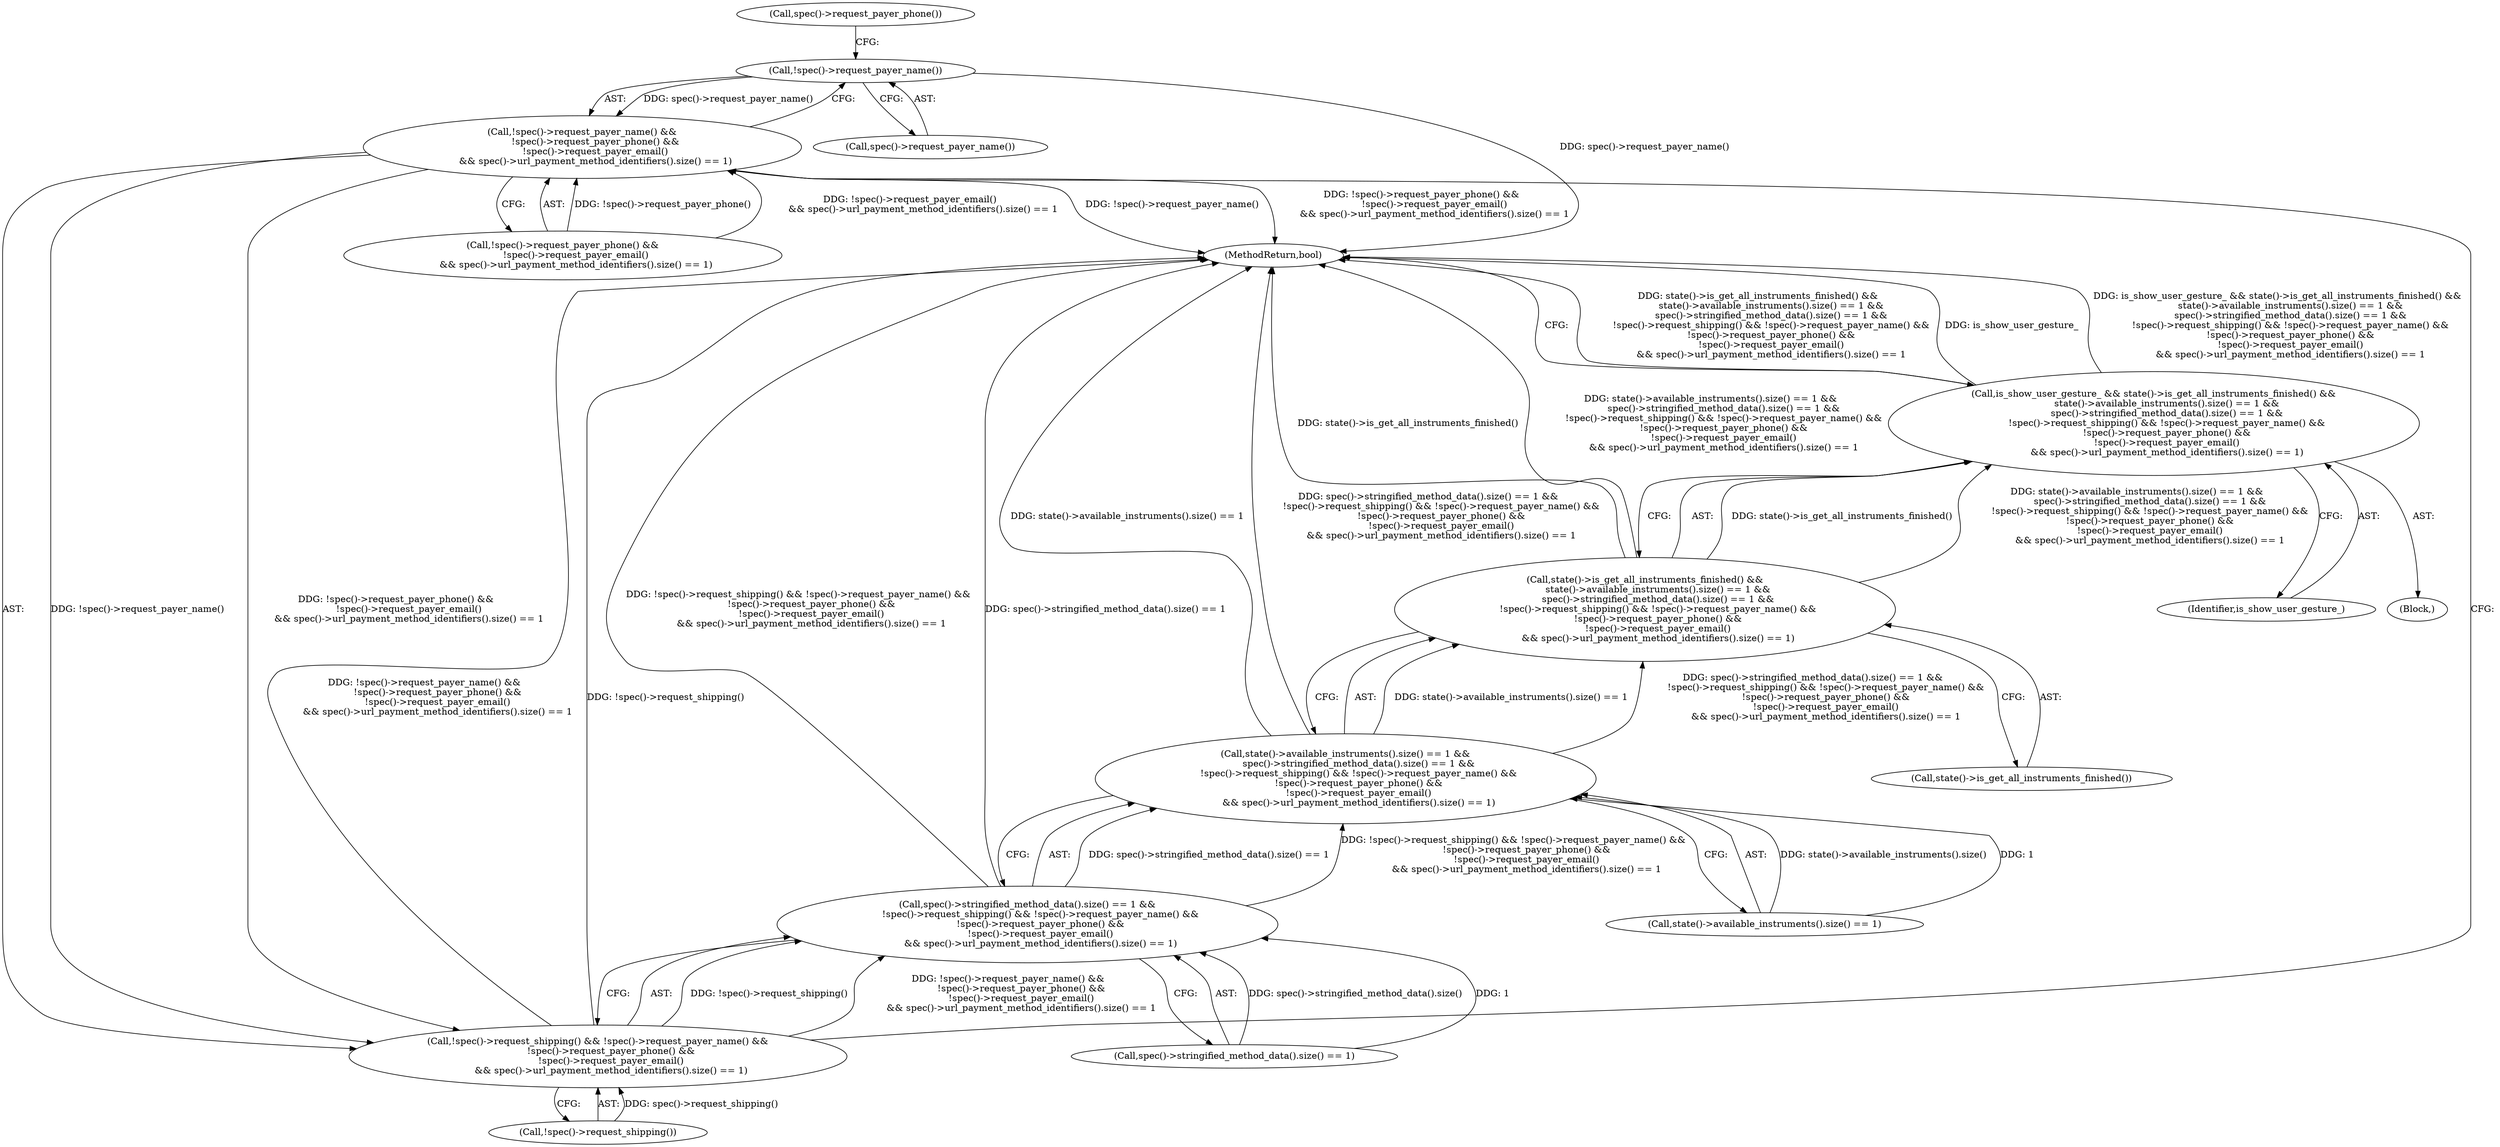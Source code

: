digraph "1_Chrome_2706470a422dec8f4ae2538e80f0e7e3c4f4f7f6_7@del" {
"1000118" [label="(Call,!spec()->request_payer_name())"];
"1000117" [label="(Call,!spec()->request_payer_name() &&\n         !spec()->request_payer_phone() &&\n         !spec()->request_payer_email()\n         && spec()->url_payment_method_identifiers().size() == 1)"];
"1000114" [label="(Call,!spec()->request_shipping() && !spec()->request_payer_name() &&\n         !spec()->request_payer_phone() &&\n         !spec()->request_payer_email()\n         && spec()->url_payment_method_identifiers().size() == 1)"];
"1000110" [label="(Call,spec()->stringified_method_data().size() == 1 &&\n         !spec()->request_shipping() && !spec()->request_payer_name() &&\n         !spec()->request_payer_phone() &&\n         !spec()->request_payer_email()\n         && spec()->url_payment_method_identifiers().size() == 1)"];
"1000106" [label="(Call,state()->available_instruments().size() == 1 &&\n         spec()->stringified_method_data().size() == 1 &&\n         !spec()->request_shipping() && !spec()->request_payer_name() &&\n         !spec()->request_payer_phone() &&\n         !spec()->request_payer_email()\n         && spec()->url_payment_method_identifiers().size() == 1)"];
"1000104" [label="(Call,state()->is_get_all_instruments_finished() &&\n         state()->available_instruments().size() == 1 &&\n         spec()->stringified_method_data().size() == 1 &&\n         !spec()->request_shipping() && !spec()->request_payer_name() &&\n         !spec()->request_payer_phone() &&\n         !spec()->request_payer_email()\n         && spec()->url_payment_method_identifiers().size() == 1)"];
"1000102" [label="(Call,is_show_user_gesture_ && state()->is_get_all_instruments_finished() &&\n         state()->available_instruments().size() == 1 &&\n         spec()->stringified_method_data().size() == 1 &&\n         !spec()->request_shipping() && !spec()->request_payer_name() &&\n         !spec()->request_payer_phone() &&\n         !spec()->request_payer_email()\n         && spec()->url_payment_method_identifiers().size() == 1)"];
"1000120" [label="(Call,!spec()->request_payer_phone() &&\n         !spec()->request_payer_email()\n         && spec()->url_payment_method_identifiers().size() == 1)"];
"1000115" [label="(Call,!spec()->request_shipping())"];
"1000102" [label="(Call,is_show_user_gesture_ && state()->is_get_all_instruments_finished() &&\n         state()->available_instruments().size() == 1 &&\n         spec()->stringified_method_data().size() == 1 &&\n         !spec()->request_shipping() && !spec()->request_payer_name() &&\n         !spec()->request_payer_phone() &&\n         !spec()->request_payer_email()\n         && spec()->url_payment_method_identifiers().size() == 1)"];
"1000105" [label="(Call,state()->is_get_all_instruments_finished())"];
"1000111" [label="(Call,spec()->stringified_method_data().size() == 1)"];
"1000117" [label="(Call,!spec()->request_payer_name() &&\n         !spec()->request_payer_phone() &&\n         !spec()->request_payer_email()\n         && spec()->url_payment_method_identifiers().size() == 1)"];
"1000107" [label="(Call,state()->available_instruments().size() == 1)"];
"1000118" [label="(Call,!spec()->request_payer_name())"];
"1000114" [label="(Call,!spec()->request_shipping() && !spec()->request_payer_name() &&\n         !spec()->request_payer_phone() &&\n         !spec()->request_payer_email()\n         && spec()->url_payment_method_identifiers().size() == 1)"];
"1000106" [label="(Call,state()->available_instruments().size() == 1 &&\n         spec()->stringified_method_data().size() == 1 &&\n         !spec()->request_shipping() && !spec()->request_payer_name() &&\n         !spec()->request_payer_phone() &&\n         !spec()->request_payer_email()\n         && spec()->url_payment_method_identifiers().size() == 1)"];
"1000103" [label="(Identifier,is_show_user_gesture_)"];
"1000119" [label="(Call,spec()->request_payer_name())"];
"1000104" [label="(Call,state()->is_get_all_instruments_finished() &&\n         state()->available_instruments().size() == 1 &&\n         spec()->stringified_method_data().size() == 1 &&\n         !spec()->request_shipping() && !spec()->request_payer_name() &&\n         !spec()->request_payer_phone() &&\n         !spec()->request_payer_email()\n         && spec()->url_payment_method_identifiers().size() == 1)"];
"1000122" [label="(Call,spec()->request_payer_phone())"];
"1000110" [label="(Call,spec()->stringified_method_data().size() == 1 &&\n         !spec()->request_shipping() && !spec()->request_payer_name() &&\n         !spec()->request_payer_phone() &&\n         !spec()->request_payer_email()\n         && spec()->url_payment_method_identifiers().size() == 1)"];
"1000101" [label="(Block,)"];
"1000129" [label="(MethodReturn,bool)"];
"1000118" -> "1000117"  [label="AST: "];
"1000118" -> "1000119"  [label="CFG: "];
"1000119" -> "1000118"  [label="AST: "];
"1000122" -> "1000118"  [label="CFG: "];
"1000117" -> "1000118"  [label="CFG: "];
"1000118" -> "1000129"  [label="DDG: spec()->request_payer_name()"];
"1000118" -> "1000117"  [label="DDG: spec()->request_payer_name()"];
"1000117" -> "1000114"  [label="AST: "];
"1000117" -> "1000120"  [label="CFG: "];
"1000120" -> "1000117"  [label="AST: "];
"1000114" -> "1000117"  [label="CFG: "];
"1000117" -> "1000129"  [label="DDG: !spec()->request_payer_name()"];
"1000117" -> "1000129"  [label="DDG: !spec()->request_payer_phone() &&\n         !spec()->request_payer_email()\n         && spec()->url_payment_method_identifiers().size() == 1"];
"1000117" -> "1000114"  [label="DDG: !spec()->request_payer_name()"];
"1000117" -> "1000114"  [label="DDG: !spec()->request_payer_phone() &&\n         !spec()->request_payer_email()\n         && spec()->url_payment_method_identifiers().size() == 1"];
"1000120" -> "1000117"  [label="DDG: !spec()->request_payer_phone()"];
"1000120" -> "1000117"  [label="DDG: !spec()->request_payer_email()\n         && spec()->url_payment_method_identifiers().size() == 1"];
"1000114" -> "1000110"  [label="AST: "];
"1000114" -> "1000115"  [label="CFG: "];
"1000115" -> "1000114"  [label="AST: "];
"1000110" -> "1000114"  [label="CFG: "];
"1000114" -> "1000129"  [label="DDG: !spec()->request_payer_name() &&\n         !spec()->request_payer_phone() &&\n         !spec()->request_payer_email()\n         && spec()->url_payment_method_identifiers().size() == 1"];
"1000114" -> "1000129"  [label="DDG: !spec()->request_shipping()"];
"1000114" -> "1000110"  [label="DDG: !spec()->request_shipping()"];
"1000114" -> "1000110"  [label="DDG: !spec()->request_payer_name() &&\n         !spec()->request_payer_phone() &&\n         !spec()->request_payer_email()\n         && spec()->url_payment_method_identifiers().size() == 1"];
"1000115" -> "1000114"  [label="DDG: spec()->request_shipping()"];
"1000110" -> "1000106"  [label="AST: "];
"1000110" -> "1000111"  [label="CFG: "];
"1000111" -> "1000110"  [label="AST: "];
"1000106" -> "1000110"  [label="CFG: "];
"1000110" -> "1000129"  [label="DDG: !spec()->request_shipping() && !spec()->request_payer_name() &&\n         !spec()->request_payer_phone() &&\n         !spec()->request_payer_email()\n         && spec()->url_payment_method_identifiers().size() == 1"];
"1000110" -> "1000129"  [label="DDG: spec()->stringified_method_data().size() == 1"];
"1000110" -> "1000106"  [label="DDG: spec()->stringified_method_data().size() == 1"];
"1000110" -> "1000106"  [label="DDG: !spec()->request_shipping() && !spec()->request_payer_name() &&\n         !spec()->request_payer_phone() &&\n         !spec()->request_payer_email()\n         && spec()->url_payment_method_identifiers().size() == 1"];
"1000111" -> "1000110"  [label="DDG: spec()->stringified_method_data().size()"];
"1000111" -> "1000110"  [label="DDG: 1"];
"1000106" -> "1000104"  [label="AST: "];
"1000106" -> "1000107"  [label="CFG: "];
"1000107" -> "1000106"  [label="AST: "];
"1000104" -> "1000106"  [label="CFG: "];
"1000106" -> "1000129"  [label="DDG: state()->available_instruments().size() == 1"];
"1000106" -> "1000129"  [label="DDG: spec()->stringified_method_data().size() == 1 &&\n         !spec()->request_shipping() && !spec()->request_payer_name() &&\n         !spec()->request_payer_phone() &&\n         !spec()->request_payer_email()\n         && spec()->url_payment_method_identifiers().size() == 1"];
"1000106" -> "1000104"  [label="DDG: state()->available_instruments().size() == 1"];
"1000106" -> "1000104"  [label="DDG: spec()->stringified_method_data().size() == 1 &&\n         !spec()->request_shipping() && !spec()->request_payer_name() &&\n         !spec()->request_payer_phone() &&\n         !spec()->request_payer_email()\n         && spec()->url_payment_method_identifiers().size() == 1"];
"1000107" -> "1000106"  [label="DDG: state()->available_instruments().size()"];
"1000107" -> "1000106"  [label="DDG: 1"];
"1000104" -> "1000102"  [label="AST: "];
"1000104" -> "1000105"  [label="CFG: "];
"1000105" -> "1000104"  [label="AST: "];
"1000102" -> "1000104"  [label="CFG: "];
"1000104" -> "1000129"  [label="DDG: state()->is_get_all_instruments_finished()"];
"1000104" -> "1000129"  [label="DDG: state()->available_instruments().size() == 1 &&\n         spec()->stringified_method_data().size() == 1 &&\n         !spec()->request_shipping() && !spec()->request_payer_name() &&\n         !spec()->request_payer_phone() &&\n         !spec()->request_payer_email()\n         && spec()->url_payment_method_identifiers().size() == 1"];
"1000104" -> "1000102"  [label="DDG: state()->is_get_all_instruments_finished()"];
"1000104" -> "1000102"  [label="DDG: state()->available_instruments().size() == 1 &&\n         spec()->stringified_method_data().size() == 1 &&\n         !spec()->request_shipping() && !spec()->request_payer_name() &&\n         !spec()->request_payer_phone() &&\n         !spec()->request_payer_email()\n         && spec()->url_payment_method_identifiers().size() == 1"];
"1000102" -> "1000101"  [label="AST: "];
"1000102" -> "1000103"  [label="CFG: "];
"1000103" -> "1000102"  [label="AST: "];
"1000129" -> "1000102"  [label="CFG: "];
"1000102" -> "1000129"  [label="DDG: state()->is_get_all_instruments_finished() &&\n         state()->available_instruments().size() == 1 &&\n         spec()->stringified_method_data().size() == 1 &&\n         !spec()->request_shipping() && !spec()->request_payer_name() &&\n         !spec()->request_payer_phone() &&\n         !spec()->request_payer_email()\n         && spec()->url_payment_method_identifiers().size() == 1"];
"1000102" -> "1000129"  [label="DDG: is_show_user_gesture_"];
"1000102" -> "1000129"  [label="DDG: is_show_user_gesture_ && state()->is_get_all_instruments_finished() &&\n         state()->available_instruments().size() == 1 &&\n         spec()->stringified_method_data().size() == 1 &&\n         !spec()->request_shipping() && !spec()->request_payer_name() &&\n         !spec()->request_payer_phone() &&\n         !spec()->request_payer_email()\n         && spec()->url_payment_method_identifiers().size() == 1"];
}
